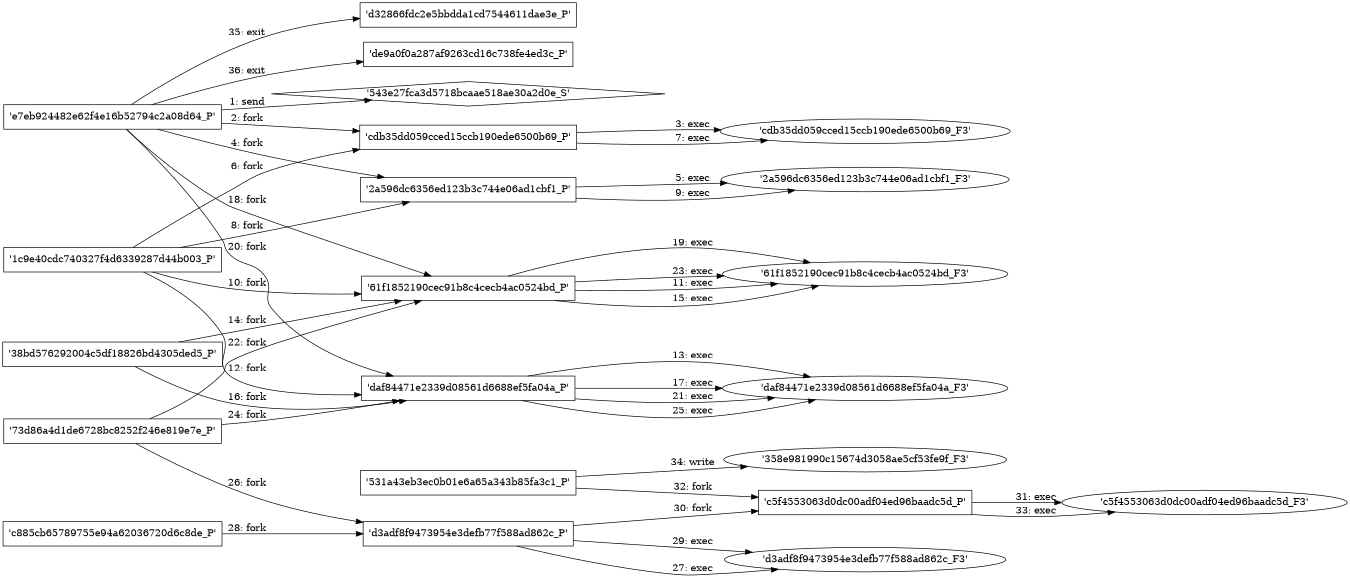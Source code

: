 digraph "D:\Learning\Paper\apt\基于CTI的攻击预警\Dataset\攻击图\ASGfromALLCTI\5 Times More Coronavirus-themed Malware Reports during March.dot" {
rankdir="LR"
size="9"
fixedsize="false"
splines="true"
nodesep=0.3
ranksep=0
fontsize=10
overlap="scalexy"
engine= "neato"
	"'543e27fca3d5718bcaae518ae30a2d0e_S'" [node_type=Socket shape=diamond]
	"'e7eb924482e62f4e16b52794c2a08d64_P'" [node_type=Process shape=box]
	"'e7eb924482e62f4e16b52794c2a08d64_P'" -> "'543e27fca3d5718bcaae518ae30a2d0e_S'" [label="1: send"]
	"'e7eb924482e62f4e16b52794c2a08d64_P'" [node_type=Process shape=box]
	"'cdb35dd059cced15ccb190ede6500b69_P'" [node_type=Process shape=box]
	"'e7eb924482e62f4e16b52794c2a08d64_P'" -> "'cdb35dd059cced15ccb190ede6500b69_P'" [label="2: fork"]
	"'cdb35dd059cced15ccb190ede6500b69_P'" [node_type=Process shape=box]
	"'cdb35dd059cced15ccb190ede6500b69_F3'" [node_type=File shape=ellipse]
	"'cdb35dd059cced15ccb190ede6500b69_P'" -> "'cdb35dd059cced15ccb190ede6500b69_F3'" [label="3: exec"]
	"'e7eb924482e62f4e16b52794c2a08d64_P'" [node_type=Process shape=box]
	"'2a596dc6356ed123b3c744e06ad1cbf1_P'" [node_type=Process shape=box]
	"'e7eb924482e62f4e16b52794c2a08d64_P'" -> "'2a596dc6356ed123b3c744e06ad1cbf1_P'" [label="4: fork"]
	"'2a596dc6356ed123b3c744e06ad1cbf1_P'" [node_type=Process shape=box]
	"'2a596dc6356ed123b3c744e06ad1cbf1_F3'" [node_type=File shape=ellipse]
	"'2a596dc6356ed123b3c744e06ad1cbf1_P'" -> "'2a596dc6356ed123b3c744e06ad1cbf1_F3'" [label="5: exec"]
	"'1c9e40cdc740327f4d6339287d44b003_P'" [node_type=Process shape=box]
	"'cdb35dd059cced15ccb190ede6500b69_P'" [node_type=Process shape=box]
	"'1c9e40cdc740327f4d6339287d44b003_P'" -> "'cdb35dd059cced15ccb190ede6500b69_P'" [label="6: fork"]
	"'cdb35dd059cced15ccb190ede6500b69_P'" [node_type=Process shape=box]
	"'cdb35dd059cced15ccb190ede6500b69_F3'" [node_type=File shape=ellipse]
	"'cdb35dd059cced15ccb190ede6500b69_P'" -> "'cdb35dd059cced15ccb190ede6500b69_F3'" [label="7: exec"]
	"'1c9e40cdc740327f4d6339287d44b003_P'" [node_type=Process shape=box]
	"'2a596dc6356ed123b3c744e06ad1cbf1_P'" [node_type=Process shape=box]
	"'1c9e40cdc740327f4d6339287d44b003_P'" -> "'2a596dc6356ed123b3c744e06ad1cbf1_P'" [label="8: fork"]
	"'2a596dc6356ed123b3c744e06ad1cbf1_P'" [node_type=Process shape=box]
	"'2a596dc6356ed123b3c744e06ad1cbf1_F3'" [node_type=File shape=ellipse]
	"'2a596dc6356ed123b3c744e06ad1cbf1_P'" -> "'2a596dc6356ed123b3c744e06ad1cbf1_F3'" [label="9: exec"]
	"'1c9e40cdc740327f4d6339287d44b003_P'" [node_type=Process shape=box]
	"'61f1852190cec91b8c4cecb4ac0524bd_P'" [node_type=Process shape=box]
	"'1c9e40cdc740327f4d6339287d44b003_P'" -> "'61f1852190cec91b8c4cecb4ac0524bd_P'" [label="10: fork"]
	"'61f1852190cec91b8c4cecb4ac0524bd_P'" [node_type=Process shape=box]
	"'61f1852190cec91b8c4cecb4ac0524bd_F3'" [node_type=File shape=ellipse]
	"'61f1852190cec91b8c4cecb4ac0524bd_P'" -> "'61f1852190cec91b8c4cecb4ac0524bd_F3'" [label="11: exec"]
	"'1c9e40cdc740327f4d6339287d44b003_P'" [node_type=Process shape=box]
	"'daf84471e2339d08561d6688ef5fa04a_P'" [node_type=Process shape=box]
	"'1c9e40cdc740327f4d6339287d44b003_P'" -> "'daf84471e2339d08561d6688ef5fa04a_P'" [label="12: fork"]
	"'daf84471e2339d08561d6688ef5fa04a_P'" [node_type=Process shape=box]
	"'daf84471e2339d08561d6688ef5fa04a_F3'" [node_type=File shape=ellipse]
	"'daf84471e2339d08561d6688ef5fa04a_P'" -> "'daf84471e2339d08561d6688ef5fa04a_F3'" [label="13: exec"]
	"'38bd576292004c5df18826bd4305ded5_P'" [node_type=Process shape=box]
	"'61f1852190cec91b8c4cecb4ac0524bd_P'" [node_type=Process shape=box]
	"'38bd576292004c5df18826bd4305ded5_P'" -> "'61f1852190cec91b8c4cecb4ac0524bd_P'" [label="14: fork"]
	"'61f1852190cec91b8c4cecb4ac0524bd_P'" [node_type=Process shape=box]
	"'61f1852190cec91b8c4cecb4ac0524bd_F3'" [node_type=File shape=ellipse]
	"'61f1852190cec91b8c4cecb4ac0524bd_P'" -> "'61f1852190cec91b8c4cecb4ac0524bd_F3'" [label="15: exec"]
	"'38bd576292004c5df18826bd4305ded5_P'" [node_type=Process shape=box]
	"'daf84471e2339d08561d6688ef5fa04a_P'" [node_type=Process shape=box]
	"'38bd576292004c5df18826bd4305ded5_P'" -> "'daf84471e2339d08561d6688ef5fa04a_P'" [label="16: fork"]
	"'daf84471e2339d08561d6688ef5fa04a_P'" [node_type=Process shape=box]
	"'daf84471e2339d08561d6688ef5fa04a_F3'" [node_type=File shape=ellipse]
	"'daf84471e2339d08561d6688ef5fa04a_P'" -> "'daf84471e2339d08561d6688ef5fa04a_F3'" [label="17: exec"]
	"'e7eb924482e62f4e16b52794c2a08d64_P'" [node_type=Process shape=box]
	"'61f1852190cec91b8c4cecb4ac0524bd_P'" [node_type=Process shape=box]
	"'e7eb924482e62f4e16b52794c2a08d64_P'" -> "'61f1852190cec91b8c4cecb4ac0524bd_P'" [label="18: fork"]
	"'61f1852190cec91b8c4cecb4ac0524bd_P'" [node_type=Process shape=box]
	"'61f1852190cec91b8c4cecb4ac0524bd_F3'" [node_type=File shape=ellipse]
	"'61f1852190cec91b8c4cecb4ac0524bd_P'" -> "'61f1852190cec91b8c4cecb4ac0524bd_F3'" [label="19: exec"]
	"'e7eb924482e62f4e16b52794c2a08d64_P'" [node_type=Process shape=box]
	"'daf84471e2339d08561d6688ef5fa04a_P'" [node_type=Process shape=box]
	"'e7eb924482e62f4e16b52794c2a08d64_P'" -> "'daf84471e2339d08561d6688ef5fa04a_P'" [label="20: fork"]
	"'daf84471e2339d08561d6688ef5fa04a_P'" [node_type=Process shape=box]
	"'daf84471e2339d08561d6688ef5fa04a_F3'" [node_type=File shape=ellipse]
	"'daf84471e2339d08561d6688ef5fa04a_P'" -> "'daf84471e2339d08561d6688ef5fa04a_F3'" [label="21: exec"]
	"'73d86a4d1de6728bc8252f246e819e7e_P'" [node_type=Process shape=box]
	"'61f1852190cec91b8c4cecb4ac0524bd_P'" [node_type=Process shape=box]
	"'73d86a4d1de6728bc8252f246e819e7e_P'" -> "'61f1852190cec91b8c4cecb4ac0524bd_P'" [label="22: fork"]
	"'61f1852190cec91b8c4cecb4ac0524bd_P'" [node_type=Process shape=box]
	"'61f1852190cec91b8c4cecb4ac0524bd_F3'" [node_type=File shape=ellipse]
	"'61f1852190cec91b8c4cecb4ac0524bd_P'" -> "'61f1852190cec91b8c4cecb4ac0524bd_F3'" [label="23: exec"]
	"'73d86a4d1de6728bc8252f246e819e7e_P'" [node_type=Process shape=box]
	"'daf84471e2339d08561d6688ef5fa04a_P'" [node_type=Process shape=box]
	"'73d86a4d1de6728bc8252f246e819e7e_P'" -> "'daf84471e2339d08561d6688ef5fa04a_P'" [label="24: fork"]
	"'daf84471e2339d08561d6688ef5fa04a_P'" [node_type=Process shape=box]
	"'daf84471e2339d08561d6688ef5fa04a_F3'" [node_type=File shape=ellipse]
	"'daf84471e2339d08561d6688ef5fa04a_P'" -> "'daf84471e2339d08561d6688ef5fa04a_F3'" [label="25: exec"]
	"'73d86a4d1de6728bc8252f246e819e7e_P'" [node_type=Process shape=box]
	"'d3adf8f9473954e3defb77f588ad862c_P'" [node_type=Process shape=box]
	"'73d86a4d1de6728bc8252f246e819e7e_P'" -> "'d3adf8f9473954e3defb77f588ad862c_P'" [label="26: fork"]
	"'d3adf8f9473954e3defb77f588ad862c_P'" [node_type=Process shape=box]
	"'d3adf8f9473954e3defb77f588ad862c_F3'" [node_type=File shape=ellipse]
	"'d3adf8f9473954e3defb77f588ad862c_P'" -> "'d3adf8f9473954e3defb77f588ad862c_F3'" [label="27: exec"]
	"'c885cb65789755e94a62036720d6c8de_P'" [node_type=Process shape=box]
	"'d3adf8f9473954e3defb77f588ad862c_P'" [node_type=Process shape=box]
	"'c885cb65789755e94a62036720d6c8de_P'" -> "'d3adf8f9473954e3defb77f588ad862c_P'" [label="28: fork"]
	"'d3adf8f9473954e3defb77f588ad862c_P'" [node_type=Process shape=box]
	"'d3adf8f9473954e3defb77f588ad862c_F3'" [node_type=File shape=ellipse]
	"'d3adf8f9473954e3defb77f588ad862c_P'" -> "'d3adf8f9473954e3defb77f588ad862c_F3'" [label="29: exec"]
	"'d3adf8f9473954e3defb77f588ad862c_P'" [node_type=Process shape=box]
	"'c5f4553063d0dc00adf04ed96baadc5d_P'" [node_type=Process shape=box]
	"'d3adf8f9473954e3defb77f588ad862c_P'" -> "'c5f4553063d0dc00adf04ed96baadc5d_P'" [label="30: fork"]
	"'c5f4553063d0dc00adf04ed96baadc5d_P'" [node_type=Process shape=box]
	"'c5f4553063d0dc00adf04ed96baadc5d_F3'" [node_type=File shape=ellipse]
	"'c5f4553063d0dc00adf04ed96baadc5d_P'" -> "'c5f4553063d0dc00adf04ed96baadc5d_F3'" [label="31: exec"]
	"'531a43eb3ec0b01e6a65a343b85fa3c1_P'" [node_type=Process shape=box]
	"'c5f4553063d0dc00adf04ed96baadc5d_P'" [node_type=Process shape=box]
	"'531a43eb3ec0b01e6a65a343b85fa3c1_P'" -> "'c5f4553063d0dc00adf04ed96baadc5d_P'" [label="32: fork"]
	"'c5f4553063d0dc00adf04ed96baadc5d_P'" [node_type=Process shape=box]
	"'c5f4553063d0dc00adf04ed96baadc5d_F3'" [node_type=File shape=ellipse]
	"'c5f4553063d0dc00adf04ed96baadc5d_P'" -> "'c5f4553063d0dc00adf04ed96baadc5d_F3'" [label="33: exec"]
	"'358e981990c15674d3058ae5cf53fe9f_F3'" [node_type=file shape=ellipse]
	"'531a43eb3ec0b01e6a65a343b85fa3c1_P'" [node_type=Process shape=box]
	"'531a43eb3ec0b01e6a65a343b85fa3c1_P'" -> "'358e981990c15674d3058ae5cf53fe9f_F3'" [label="34: write"]
	"'e7eb924482e62f4e16b52794c2a08d64_P'" [node_type=Process shape=box]
	"'d32866fdc2e5bbdda1cd7544611dae3e_P'" [node_type=Process shape=box]
	"'e7eb924482e62f4e16b52794c2a08d64_P'" -> "'d32866fdc2e5bbdda1cd7544611dae3e_P'" [label="35: exit"]
	"'e7eb924482e62f4e16b52794c2a08d64_P'" [node_type=Process shape=box]
	"'de9a0f0a287af9263cd16c738fe4ed3c_P'" [node_type=Process shape=box]
	"'e7eb924482e62f4e16b52794c2a08d64_P'" -> "'de9a0f0a287af9263cd16c738fe4ed3c_P'" [label="36: exit"]
}
